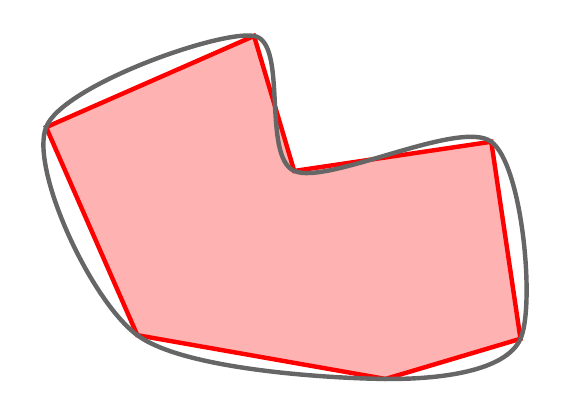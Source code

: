 \begin{tikzpicture}

% \fill[blue!20] (-2,-2) rectangle ++ (8,7);

\def\poly{ (0,0) (4,0) (6,1) (5,4) (2,3) (1,5)  (-2,3)}

\begin{scope}[rotate=-10,scale=0.8]

%\fill[red!10] plot [smooth cycle] coordinates \poly;
%\draw[red,ultra thick] plot [smooth cycle] coordinates \poly;
\draw[red,ultra thick,fill=red!30] plot[smooth cycle,tension=0] coordinates \poly;

\draw [ultra thick,black!60] plot [smooth cycle] coordinates \poly;


\end{scope}

% \node at (2,1){Int $A$};
% \node at (4,2.7){Fr $A$};
% \node at (3,4){Ext $A$};

\end{tikzpicture}